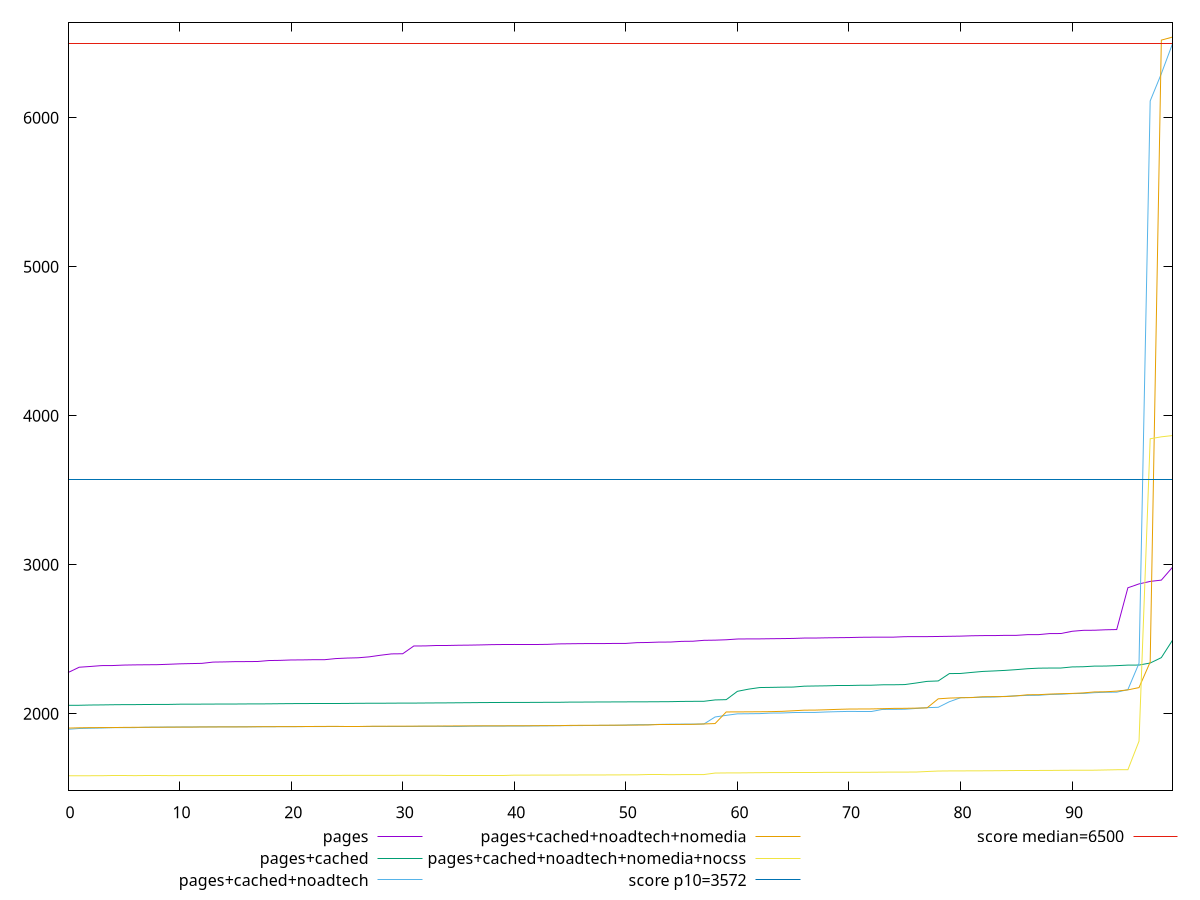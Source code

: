 reset

$pages <<EOF
0 2277.1490000000003
1 2312.9210000000003
2 2318.025
3 2323.8054999999995
4 2324.3014
5 2327.3419999999996
6 2328.673
7 2329.432
8 2330.0865000000003
9 2332.7209999999995
10 2335.7045500000004
11 2337.3723499999996
12 2338.8755
13 2347.3729999999996
14 2348.5885
15 2350.431
16 2350.7225
17 2351.3990000000003
18 2357.80475
19 2358.923
20 2361.6211
21 2362.135
22 2363.4527499999995
23 2363.4857
24 2371.0009999999997
25 2374.3725
26 2376.3194999999996
27 2382.6225
28 2393.331
29 2402.4719999999998
30 2403.4235000000003
31 2455.6775
32 2455.90115
33 2458.7245000000003
34 2458.9170000000004
35 2460.4735
36 2461.26
37 2462.6884500000006
38 2464.53785
39 2465.36755
40 2465.68325
41 2465.7450000000003
42 2465.7742499999995
43 2466.5235000000002
44 2469.5815000000002
45 2470.5
46 2471.4404999999997
47 2471.6849
48 2471.7980000000002
49 2472.58935
50 2472.81
51 2477.8645
52 2479.0436
53 2481.599
54 2481.9125
55 2486.5215
56 2487.3575
57 2493.446000000001
58 2494.5789999999997
59 2497.219
60 2502.334
61 2503.0160000000005
62 2503.1885
63 2504.2425000000003
64 2505.1337
65 2506.1620000000003
66 2508.7360000000003
67 2508.8459999999995
68 2510.3255
69 2511.2426
70 2512.04315
71 2513.8428000000004
72 2514.45335
73 2514.6045000000004
74 2514.8054
75 2517.974
76 2518.2675
77 2518.3830000000003
78 2519.3235000000004
79 2520.4564999999993
80 2521.617
81 2524.01165
82 2525.1985
83 2525.335
84 2526.809
85 2526.853
86 2531.5357999999997
87 2531.8089999999997
88 2538.8485
89 2539.1125
90 2554.1440000000002
91 2560.5294999999996
92 2561.134499999999
93 2564.275
94 2565.7765
95 2846.0919999999996
96 2872.197
97 2888.8990000000003
98 2897.5600000000004
99 2983.837
EOF

$pagesCached <<EOF
0 2057.28075
1 2057.5654999999997
2 2059.2870000000003
3 2059.9965
4 2061.1185
5 2061.883
6 2062.0370000000003
7 2062.8125
8 2063.214
9 2063.3019999999997
10 2064.7804499999997
11 2064.831
12 2065.249
13 2065.6413000000002
14 2065.9946
15 2066.041
16 2066.58
17 2066.6735
18 2067.2125
19 2068.07175
20 2068.7745
21 2068.9615000000003
22 2069.5006000000003
23 2069.8528499999998
24 2069.8690000000006
25 2070.001
26 2070.8975
27 2071.1475499999997
28 2071.2
29 2071.8049999999994
30 2072.124
31 2072.2065000000002
32 2072.8334999999997
33 2073.3972999999996
34 2073.7465
35 2074.3790000000004
36 2074.9565000000002
37 2075.6825000000003
38 2076.0895
39 2076.5460000000003
40 2076.5899999999997
41 2076.7660000000005
42 2077.0164999999997
43 2077.5305
44 2077.5913500000006
45 2078.8503
46 2079.0265
47 2079.3864000000003
48 2079.9505
49 2080.0275
50 2080.3959999999997
51 2080.8745
52 2080.907
53 2081.3419999999996
54 2081.848
55 2083.40245
56 2084.0204999999996
57 2084.3504999999996
58 2093.4475
59 2095.323
60 2151.1672500000004
61 2165.8151499999994
62 2176.569
63 2177.6305
64 2179.1045000000004
65 2179.8194999999996
66 2185.7924999999996
67 2187.063
68 2188.1355000000003
69 2191.1165
70 2191.1274999999996
71 2191.9304999999995
72 2192.2
73 2195.005
74 2195.2690000000002
75 2196.5119500000005
76 2206.7805
77 2218.0005
78 2220.8225999999995
79 2270.2780000000002
80 2271.04745
81 2278.099
82 2284.7670499999995
83 2287.9791000000005
84 2291.7445000000002
85 2296.8099999999995
86 2302.92655
87 2306.6
88 2307.4525000000003
89 2307.689
90 2314.883
91 2316.192
92 2320.416
93 2320.7954999999997
94 2323.6059999999998
95 2327.1425
96 2327.5119999999997
97 2341.1400000000003
98 2377.467
99 2494.1005
EOF

$pagesCachedNoadtech <<EOF
0 1896.4170000000004
1 1901.72395
2 1903.5724999999998
3 1904.9456499999997
4 1907.45665
5 1907.528
6 1907.6896499999998
7 1910.3298499999999
8 1910.7114499999998
9 1911.48445
10 1911.75165
11 1911.9459500000005
12 1912.444
13 1912.8686999999998
14 1912.9856
15 1913.1137499999998
16 1913.1315
17 1913.3365500000004
18 1913.9125000000004
19 1914.0665000000001
20 1914.1434999999997
21 1914.4619999999998
22 1914.875
23 1914.8804999999998
24 1914.976
25 1915.2214999999997
26 1915.2269999999999
27 1915.3048500000002
28 1915.5787500000001
29 1915.58025
30 1915.5950000000003
31 1915.7956000000001
32 1916.3709999999999
33 1916.5751000000002
34 1917.042
35 1917.042
36 1917.2234999999998
37 1917.5314999999996
38 1917.9385000000002
39 1918.0232500000009
40 1918.1915000000001
41 1918.5012500000003
42 1919.1835500000002
43 1919.7785
44 1920.5988499999999
45 1921.0735
46 1921.5465
47 1922.0680999999997
48 1922.7729999999997
49 1922.8804
50 1924.7860000000003
51 1927.1360999999997
52 1927.3654999999999
53 1929.3894999999998
54 1930.6915000000001
55 1931.0191499999999
56 1931.1227
57 1932.0679999999998
58 1979.0104999999999
59 1990.06
60 2000.0122500000002
61 2000.75935
62 2001.6602999999998
63 2005.1795000000002
64 2005.768
65 2008.7815999999998
66 2009.629
67 2009.7339500000003
68 2012.7025
69 2014.8566500000002
70 2016.394
71 2017.41545
72 2017.417
73 2029.8139500000002
74 2030.0285
75 2030.9634999999998
76 2036.1716000000001
77 2041.7187
78 2043.96
79 2081.3875
80 2108.4805
81 2110.0314999999996
82 2111.8630000000003
83 2112.86115
84 2117.3694
85 2121.3106
86 2123.7638500000003
87 2124.5057
88 2129.9172000000003
89 2131.7327000000005
90 2135.97685
91 2137.0199999999995
92 2142.2079999999996
93 2144.9882500000003
94 2145.5705
95 2162.3584999999994
96 2339.8430500000004
97 6113.306
98 6296.456
99 6497.2196
EOF

$pagesCachedNoadtechNomedia <<EOF
0 1904.4263500000002
1 1906.47785
2 1907.5522
3 1907.8377499999995
4 1908.0128000000004
5 1909.191
6 1909.6909
7 1909.7950500000002
8 1910.2605000000003
9 1910.56385
10 1911.0614500000001
11 1911.1211000000003
12 1912.02
13 1912.15245
14 1912.3292999999996
15 1912.3594500000002
16 1912.5403500000002
17 1913.7077000000002
18 1913.8872999999999
19 1914.0998
20 1914.1104999999998
21 1914.8030000000003
22 1915.3375999999998
23 1915.777
24 1916.0334000000005
25 1916.42055
26 1916.43145
27 1916.6632
28 1916.8770000000004
29 1917.3168000000005
30 1917.3280000000002
31 1917.40485
32 1917.9290999999996
33 1917.9743999999998
34 1918.7820000000002
35 1919.04815
36 1919.1485
37 1919.6259000000005
38 1919.7459999999999
39 1919.7865
40 1919.8935000000001
41 1919.9569999999997
42 1920.6967000000004
43 1920.82825
44 1920.8754999999999
45 1922.602
46 1923.1140000000003
47 1923.1923500000003
48 1923.56945
49 1924.1324500000003
50 1924.2471000000005
51 1924.6726000000003
52 1925.4686000000002
53 1927.2445000000002
54 1927.25285
55 1929.0870000000004
56 1929.7195000000002
57 1932.2329999999997
58 1934.88265
59 2012.8025
60 2013.0445
61 2013.5504999999998
62 2014.08525
63 2014.8897499999998
64 2016.7900000000002
65 2020.7224999999999
66 2024.7437
67 2025.3353999999997
68 2027.6236499999998
69 2030.24285
70 2032.2340000000002
71 2032.64915
72 2033.0390000000002
73 2034.7372
74 2036.63665
75 2037.09765
76 2038.449
77 2040.1609999999996
78 2100.874
79 2105.8295
80 2108.134
81 2109.2780000000002
82 2114.7962499999994
83 2115.5344999999998
84 2115.9755
85 2120.6186500000003
86 2128.1521000000002
87 2128.63575
88 2132.7412999999997
89 2135.1115
90 2137.15355
91 2140.5455
92 2147.12695
93 2148.1684999999998
94 2152.6234999999997
95 2160.8553
96 2176.3989500000002
97 2347.4829999999997
98 6521.6991
99 6542.141999999999
EOF

$pagesCachedNoadtechNomediaNocss <<EOF
0 1584.4194
1 1584.4652999999998
2 1584.703
3 1584.87185
4 1585.0355499999996
5 1585.039
6 1585.42855
7 1585.4869999999999
8 1585.5135
9 1585.5351
10 1585.6546499999997
11 1585.8604500000001
12 1585.9415
13 1585.9735999999998
14 1586.14925
15 1586.17355
16 1586.2091
17 1586.2634999999998
18 1586.3931
19 1586.4407999999999
20 1586.4501
21 1586.49255
22 1586.607
23 1586.7365999999997
24 1586.9085000000002
25 1586.9856499999996
26 1587.0114000000003
27 1587.2605
28 1587.3130500000002
29 1587.358
30 1587.43145
31 1587.5357
32 1587.59275
33 1587.744
34 1588.0454999999997
35 1588.0583000000001
36 1588.1526999999999
37 1588.156
38 1588.2816000000003
39 1588.2927999999997
40 1588.50355
41 1588.5385999999999
42 1588.9542999999999
43 1589.009
44 1589.1898500000002
45 1589.4185
46 1589.6812000000004
47 1590.0034999999998
48 1590.0275499999998
49 1590.2495
50 1590.722
51 1590.7909000000004
52 1591.2681499999999
53 1591.2694999999999
54 1591.4663500000001
55 1592.3541
56 1592.3705999999997
57 1592.6983499999997
58 1602.6415
59 1603.519
60 1603.6484999999998
61 1604.466
62 1605.224
63 1605.8560999999997
64 1605.993
65 1606.2757500000002
66 1606.3619
67 1606.55505
68 1607.3331000000003
69 1607.43115
70 1607.4855000000002
71 1607.84315
72 1607.97825
73 1608.72175
74 1609.146
75 1609.21835
76 1609.4495
77 1613.1095
78 1616.2256500000003
79 1617.0188999999998
80 1617.248
81 1617.5214500000002
82 1617.8191500000003
83 1618.2974
84 1618.9575
85 1619.7161500000002
86 1619.9218999999998
87 1620.0279500000001
88 1620.2805000000003
89 1621.052
90 1621.5286999999998
91 1621.7464999999997
92 1621.8368500000001
93 1623.4279999999999
94 1624.9878999999996
95 1625.0171500000001
96 1816.8045000000002
97 3846.1010999999994
98 3859.1946
99 3867.7709999999997
EOF

set key outside below
set xrange [0:99]
set yrange [1485.264948:6641.296451999999]
set trange [1485.264948:6641.296451999999]
set terminal svg size 640, 580 enhanced background rgb 'white'
set output "report_00018_2021-02-10T15-25-16.877Z/first-cpu-idle/comparison/sorted/all_raw.svg"

plot $pages title "pages" with line, \
     $pagesCached title "pages+cached" with line, \
     $pagesCachedNoadtech title "pages+cached+noadtech" with line, \
     $pagesCachedNoadtechNomedia title "pages+cached+noadtech+nomedia" with line, \
     $pagesCachedNoadtechNomediaNocss title "pages+cached+noadtech+nomedia+nocss" with line, \
     3572 title "score p10=3572", \
     6500 title "score median=6500"

reset
